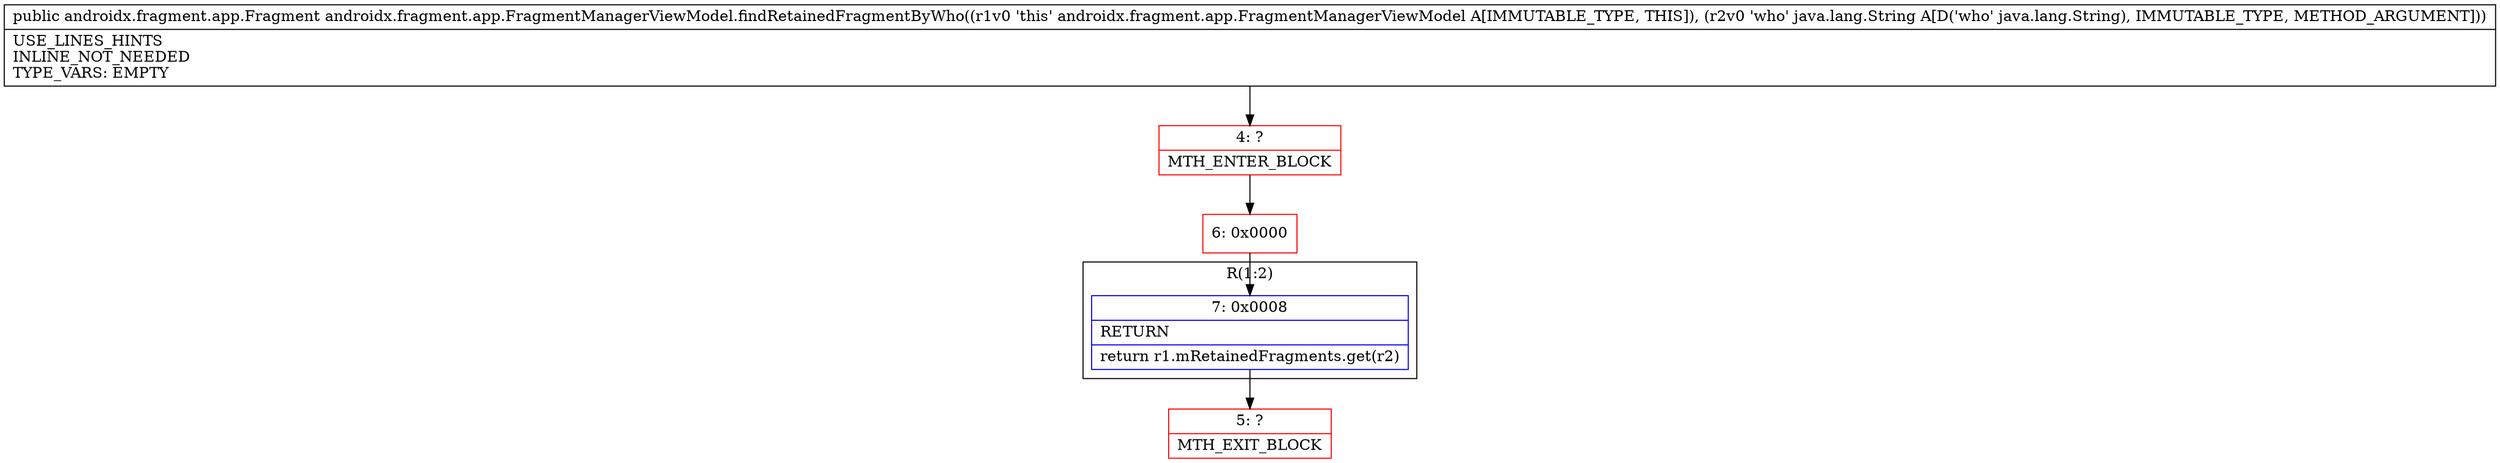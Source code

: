 digraph "CFG forandroidx.fragment.app.FragmentManagerViewModel.findRetainedFragmentByWho(Ljava\/lang\/String;)Landroidx\/fragment\/app\/Fragment;" {
subgraph cluster_Region_1876049238 {
label = "R(1:2)";
node [shape=record,color=blue];
Node_7 [shape=record,label="{7\:\ 0x0008|RETURN\l|return r1.mRetainedFragments.get(r2)\l}"];
}
Node_4 [shape=record,color=red,label="{4\:\ ?|MTH_ENTER_BLOCK\l}"];
Node_6 [shape=record,color=red,label="{6\:\ 0x0000}"];
Node_5 [shape=record,color=red,label="{5\:\ ?|MTH_EXIT_BLOCK\l}"];
MethodNode[shape=record,label="{public androidx.fragment.app.Fragment androidx.fragment.app.FragmentManagerViewModel.findRetainedFragmentByWho((r1v0 'this' androidx.fragment.app.FragmentManagerViewModel A[IMMUTABLE_TYPE, THIS]), (r2v0 'who' java.lang.String A[D('who' java.lang.String), IMMUTABLE_TYPE, METHOD_ARGUMENT]))  | USE_LINES_HINTS\lINLINE_NOT_NEEDED\lTYPE_VARS: EMPTY\l}"];
MethodNode -> Node_4;Node_7 -> Node_5;
Node_4 -> Node_6;
Node_6 -> Node_7;
}

